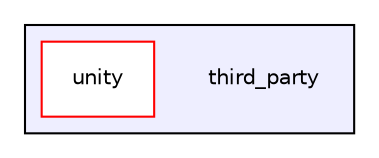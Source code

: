 digraph "third_party" {
  compound=true
  node [ fontsize="10", fontname="Helvetica"];
  edge [ labelfontsize="10", labelfontname="Helvetica"];
  subgraph clusterdir_44f42edf5dd23d4deca0321224e9ce90 {
    graph [ bgcolor="#eeeeff", pencolor="black", label="" URL="dir_44f42edf5dd23d4deca0321224e9ce90.html"];
    dir_44f42edf5dd23d4deca0321224e9ce90 [shape=plaintext label="third_party"];
    dir_c60d9f7f7769711d1efda13fd847579c [shape=box label="unity" color="red" fillcolor="white" style="filled" URL="dir_c60d9f7f7769711d1efda13fd847579c.html"];
  }
}
